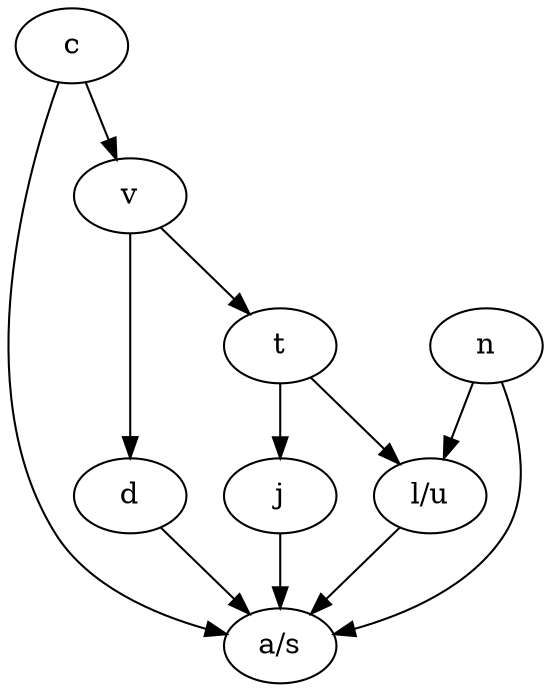 digraph wrapper {

  c -> "a/s";
  c -> v;
  d -> "a/s";
  j -> "a/s";
  n -> "a/s";
  n -> "l/u";
  t -> j;
  t -> "l/u";
  "l/u" -> "a/s";
  v -> d;
  v -> t;
}
